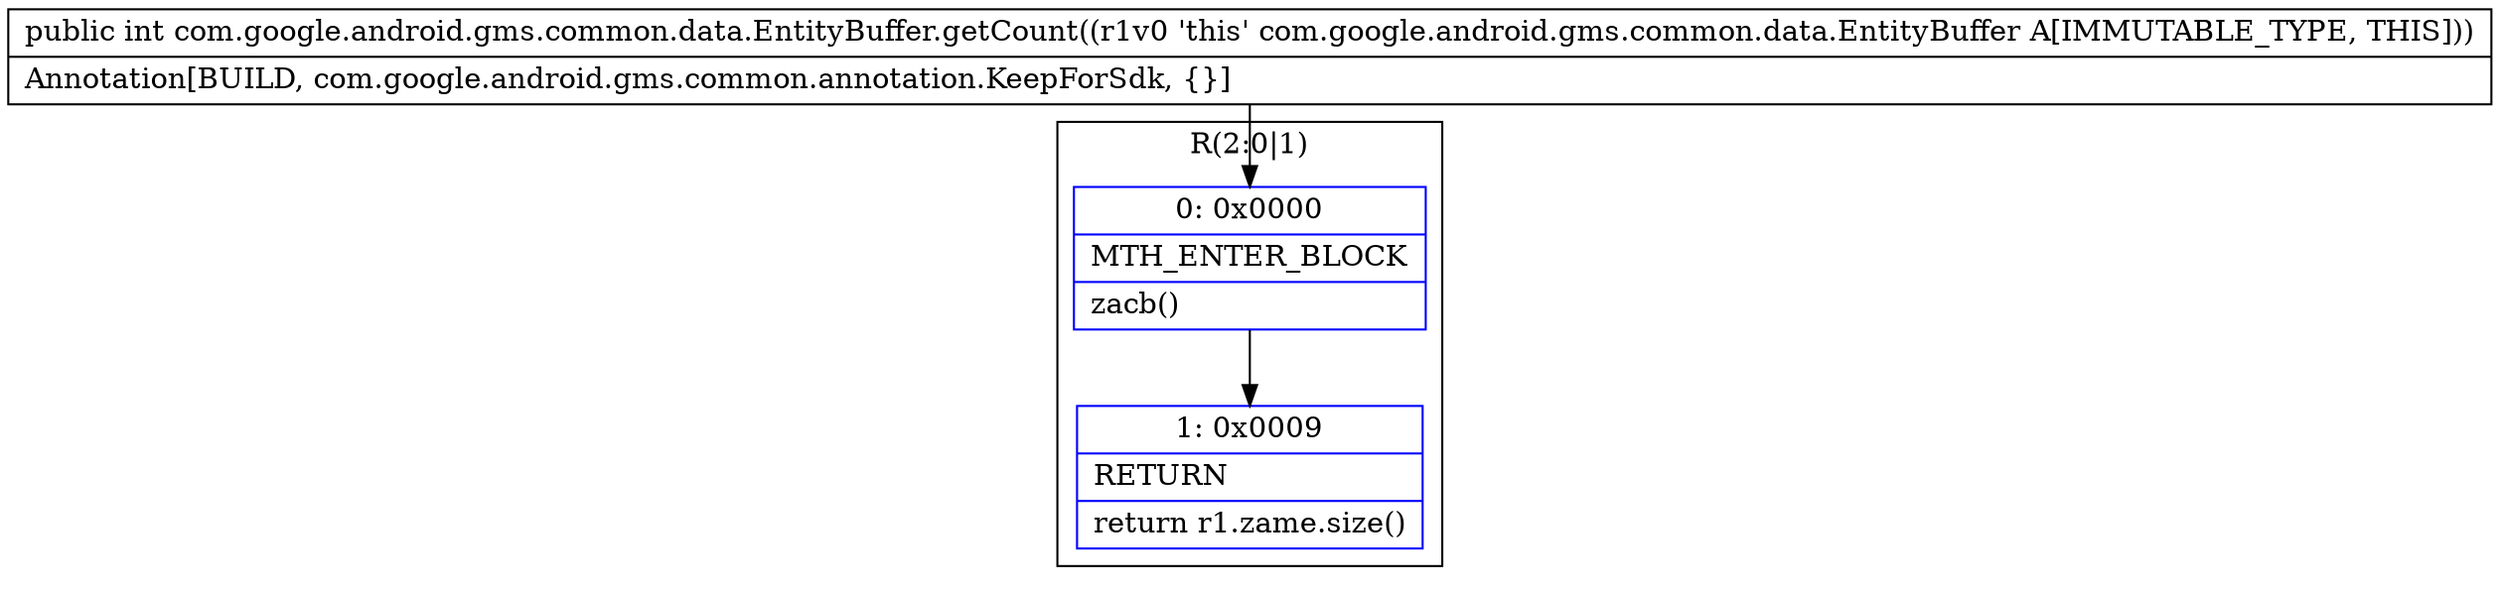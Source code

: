 digraph "CFG forcom.google.android.gms.common.data.EntityBuffer.getCount()I" {
subgraph cluster_Region_635856170 {
label = "R(2:0|1)";
node [shape=record,color=blue];
Node_0 [shape=record,label="{0\:\ 0x0000|MTH_ENTER_BLOCK\l|zacb()\l}"];
Node_1 [shape=record,label="{1\:\ 0x0009|RETURN\l|return r1.zame.size()\l}"];
}
MethodNode[shape=record,label="{public int com.google.android.gms.common.data.EntityBuffer.getCount((r1v0 'this' com.google.android.gms.common.data.EntityBuffer A[IMMUTABLE_TYPE, THIS]))  | Annotation[BUILD, com.google.android.gms.common.annotation.KeepForSdk, \{\}]\l}"];
MethodNode -> Node_0;
Node_0 -> Node_1;
}

